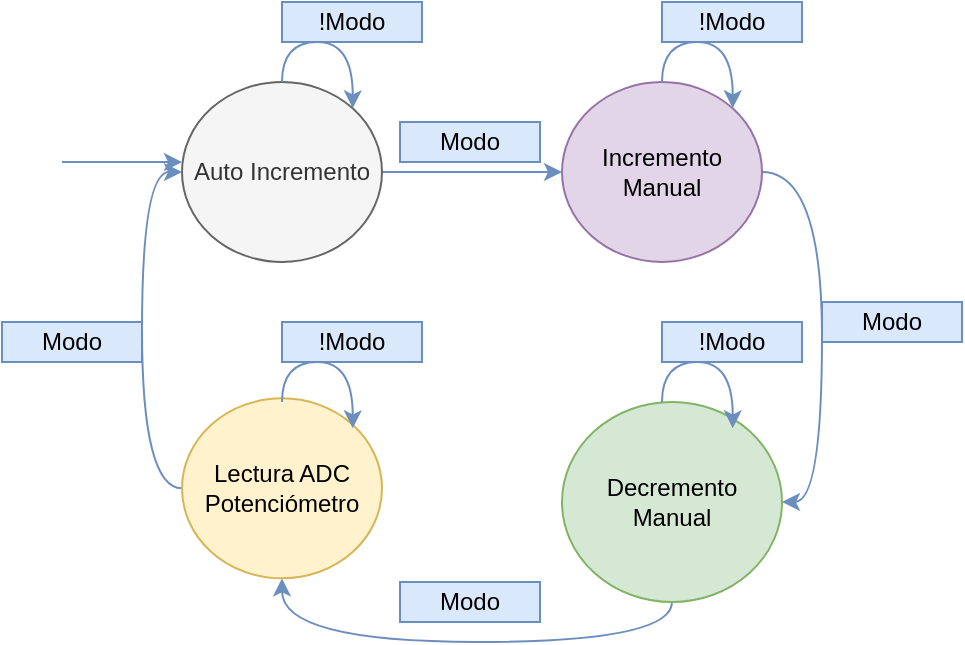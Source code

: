 <mxfile version="13.7.9" type="device"><diagram id="vQimmmyMcxg6tCgX68EK" name="Page-1"><mxGraphModel dx="749" dy="561" grid="1" gridSize="10" guides="1" tooltips="1" connect="1" arrows="1" fold="1" page="1" pageScale="1" pageWidth="827" pageHeight="1169" math="0" shadow="0"><root><mxCell id="0"/><mxCell id="1" parent="0"/><mxCell id="QUsPVl1LwDk0tlfRhCfK-19" style="edgeStyle=orthogonalEdgeStyle;curved=1;rounded=0;orthogonalLoop=1;jettySize=auto;html=1;exitX=1;exitY=0.5;exitDx=0;exitDy=0;entryX=0;entryY=0.5;entryDx=0;entryDy=0;fillColor=#dae8fc;strokeColor=#6c8ebf;" parent="1" source="QUsPVl1LwDk0tlfRhCfK-1" target="QUsPVl1LwDk0tlfRhCfK-2" edge="1"><mxGeometry relative="1" as="geometry"/></mxCell><mxCell id="QUsPVl1LwDk0tlfRhCfK-1" value="&lt;p class=&quot;MsoNormal&quot;&gt;Auto Incremento&lt;/p&gt;" style="ellipse;whiteSpace=wrap;html=1;fillColor=#f5f5f5;strokeColor=#666666;fontColor=#333333;" parent="1" vertex="1"><mxGeometry x="270" y="270" width="100" height="90" as="geometry"/></mxCell><mxCell id="QUsPVl1LwDk0tlfRhCfK-22" style="edgeStyle=orthogonalEdgeStyle;curved=1;rounded=0;orthogonalLoop=1;jettySize=auto;html=1;exitX=1;exitY=0.5;exitDx=0;exitDy=0;entryX=1;entryY=0.5;entryDx=0;entryDy=0;fillColor=#dae8fc;strokeColor=#6c8ebf;" parent="1" source="QUsPVl1LwDk0tlfRhCfK-2" target="QUsPVl1LwDk0tlfRhCfK-3" edge="1"><mxGeometry relative="1" as="geometry"/></mxCell><mxCell id="QUsPVl1LwDk0tlfRhCfK-2" value="&lt;p class=&quot;MsoNormal&quot;&gt;Incremento Manual&lt;/p&gt;" style="ellipse;whiteSpace=wrap;html=1;fillColor=#e1d5e7;strokeColor=#9673a6;" parent="1" vertex="1"><mxGeometry x="460" y="270" width="100" height="90" as="geometry"/></mxCell><mxCell id="QUsPVl1LwDk0tlfRhCfK-23" style="edgeStyle=orthogonalEdgeStyle;curved=1;rounded=0;orthogonalLoop=1;jettySize=auto;html=1;exitX=0.5;exitY=1;exitDx=0;exitDy=0;entryX=0.5;entryY=1;entryDx=0;entryDy=0;fillColor=#dae8fc;strokeColor=#6c8ebf;" parent="1" source="QUsPVl1LwDk0tlfRhCfK-3" target="QUsPVl1LwDk0tlfRhCfK-4" edge="1"><mxGeometry relative="1" as="geometry"/></mxCell><mxCell id="QUsPVl1LwDk0tlfRhCfK-3" value="&lt;p class=&quot;MsoNormal&quot;&gt;Decremento Manual&lt;/p&gt;" style="ellipse;whiteSpace=wrap;html=1;fillColor=#d5e8d4;strokeColor=#82b366;" parent="1" vertex="1"><mxGeometry x="460" y="430" width="110" height="100" as="geometry"/></mxCell><mxCell id="QUsPVl1LwDk0tlfRhCfK-25" style="edgeStyle=orthogonalEdgeStyle;curved=1;rounded=0;orthogonalLoop=1;jettySize=auto;html=1;exitX=0;exitY=0.5;exitDx=0;exitDy=0;entryX=0;entryY=0.5;entryDx=0;entryDy=0;fillColor=#dae8fc;strokeColor=#6c8ebf;" parent="1" source="QUsPVl1LwDk0tlfRhCfK-4" target="QUsPVl1LwDk0tlfRhCfK-1" edge="1"><mxGeometry relative="1" as="geometry"/></mxCell><mxCell id="QUsPVl1LwDk0tlfRhCfK-4" value="Lectura ADC Potenciómetro" style="ellipse;whiteSpace=wrap;html=1;fillColor=#fff2cc;strokeColor=#d6b656;" parent="1" vertex="1"><mxGeometry x="270" y="428.18" width="100" height="90" as="geometry"/></mxCell><mxCell id="QUsPVl1LwDk0tlfRhCfK-6" value="" style="endArrow=classic;html=1;fillColor=#dae8fc;strokeColor=#6c8ebf;" parent="1" edge="1"><mxGeometry width="50" height="50" relative="1" as="geometry"><mxPoint x="210" y="310" as="sourcePoint"/><mxPoint x="270" y="310" as="targetPoint"/></mxGeometry></mxCell><mxCell id="QUsPVl1LwDk0tlfRhCfK-11" style="edgeStyle=orthogonalEdgeStyle;rounded=0;orthogonalLoop=1;jettySize=auto;html=1;exitX=0.5;exitY=0;exitDx=0;exitDy=0;entryX=1;entryY=0;entryDx=0;entryDy=0;curved=1;fillColor=#dae8fc;strokeColor=#6c8ebf;" parent="1" edge="1"><mxGeometry relative="1" as="geometry"><mxPoint x="320" y="270" as="sourcePoint"/><mxPoint x="355.355" y="283.18" as="targetPoint"/><Array as="points"><mxPoint x="320" y="250"/><mxPoint x="355" y="250"/></Array></mxGeometry></mxCell><mxCell id="QUsPVl1LwDk0tlfRhCfK-12" value="!Modo" style="text;html=1;strokeColor=#6c8ebf;fillColor=#dae8fc;align=center;verticalAlign=middle;whiteSpace=wrap;rounded=0;" parent="1" vertex="1"><mxGeometry x="320" y="230" width="70" height="20" as="geometry"/></mxCell><mxCell id="QUsPVl1LwDk0tlfRhCfK-13" style="edgeStyle=orthogonalEdgeStyle;rounded=0;orthogonalLoop=1;jettySize=auto;html=1;exitX=0.5;exitY=0;exitDx=0;exitDy=0;entryX=1;entryY=0;entryDx=0;entryDy=0;curved=1;fillColor=#dae8fc;strokeColor=#6c8ebf;" parent="1" edge="1"><mxGeometry relative="1" as="geometry"><mxPoint x="510" y="270" as="sourcePoint"/><mxPoint x="545.355" y="283.18" as="targetPoint"/><Array as="points"><mxPoint x="510" y="250"/><mxPoint x="545" y="250"/></Array></mxGeometry></mxCell><mxCell id="QUsPVl1LwDk0tlfRhCfK-14" value="!Modo" style="text;html=1;strokeColor=#6c8ebf;fillColor=#dae8fc;align=center;verticalAlign=middle;whiteSpace=wrap;rounded=0;" parent="1" vertex="1"><mxGeometry x="510" y="230" width="70" height="20" as="geometry"/></mxCell><mxCell id="QUsPVl1LwDk0tlfRhCfK-15" style="edgeStyle=orthogonalEdgeStyle;rounded=0;orthogonalLoop=1;jettySize=auto;html=1;exitX=0.5;exitY=0;exitDx=0;exitDy=0;entryX=1;entryY=0;entryDx=0;entryDy=0;curved=1;fillColor=#dae8fc;strokeColor=#6c8ebf;" parent="1" edge="1"><mxGeometry relative="1" as="geometry"><mxPoint x="510" y="430" as="sourcePoint"/><mxPoint x="545.355" y="443.18" as="targetPoint"/><Array as="points"><mxPoint x="510" y="410"/><mxPoint x="545" y="410"/></Array></mxGeometry></mxCell><mxCell id="QUsPVl1LwDk0tlfRhCfK-16" value="!Modo" style="text;html=1;strokeColor=#6c8ebf;fillColor=#dae8fc;align=center;verticalAlign=middle;whiteSpace=wrap;rounded=0;" parent="1" vertex="1"><mxGeometry x="510" y="390" width="70" height="20" as="geometry"/></mxCell><mxCell id="QUsPVl1LwDk0tlfRhCfK-17" style="edgeStyle=orthogonalEdgeStyle;rounded=0;orthogonalLoop=1;jettySize=auto;html=1;exitX=0.5;exitY=0;exitDx=0;exitDy=0;entryX=1;entryY=0;entryDx=0;entryDy=0;curved=1;fillColor=#dae8fc;strokeColor=#6c8ebf;" parent="1" edge="1"><mxGeometry relative="1" as="geometry"><mxPoint x="320" y="430" as="sourcePoint"/><mxPoint x="355.355" y="443.18" as="targetPoint"/><Array as="points"><mxPoint x="320" y="410"/><mxPoint x="355" y="410"/></Array></mxGeometry></mxCell><mxCell id="QUsPVl1LwDk0tlfRhCfK-18" value="!Modo" style="text;html=1;strokeColor=#6c8ebf;fillColor=#dae8fc;align=center;verticalAlign=middle;whiteSpace=wrap;rounded=0;" parent="1" vertex="1"><mxGeometry x="320" y="390" width="70" height="20" as="geometry"/></mxCell><mxCell id="QUsPVl1LwDk0tlfRhCfK-20" value="Modo" style="text;html=1;strokeColor=#6c8ebf;fillColor=#dae8fc;align=center;verticalAlign=middle;whiteSpace=wrap;rounded=0;" parent="1" vertex="1"><mxGeometry x="379" y="290" width="70" height="20" as="geometry"/></mxCell><mxCell id="QUsPVl1LwDk0tlfRhCfK-21" value="Modo" style="text;html=1;strokeColor=#6c8ebf;fillColor=#dae8fc;align=center;verticalAlign=middle;whiteSpace=wrap;rounded=0;" parent="1" vertex="1"><mxGeometry x="590" y="380" width="70" height="20" as="geometry"/></mxCell><mxCell id="QUsPVl1LwDk0tlfRhCfK-24" value="Modo" style="text;html=1;strokeColor=#6c8ebf;fillColor=#dae8fc;align=center;verticalAlign=middle;whiteSpace=wrap;rounded=0;" parent="1" vertex="1"><mxGeometry x="379" y="520" width="70" height="20" as="geometry"/></mxCell><mxCell id="QUsPVl1LwDk0tlfRhCfK-26" value="Modo" style="text;html=1;strokeColor=#6c8ebf;fillColor=#dae8fc;align=center;verticalAlign=middle;whiteSpace=wrap;rounded=0;" parent="1" vertex="1"><mxGeometry x="180" y="390" width="70" height="20" as="geometry"/></mxCell></root></mxGraphModel></diagram></mxfile>